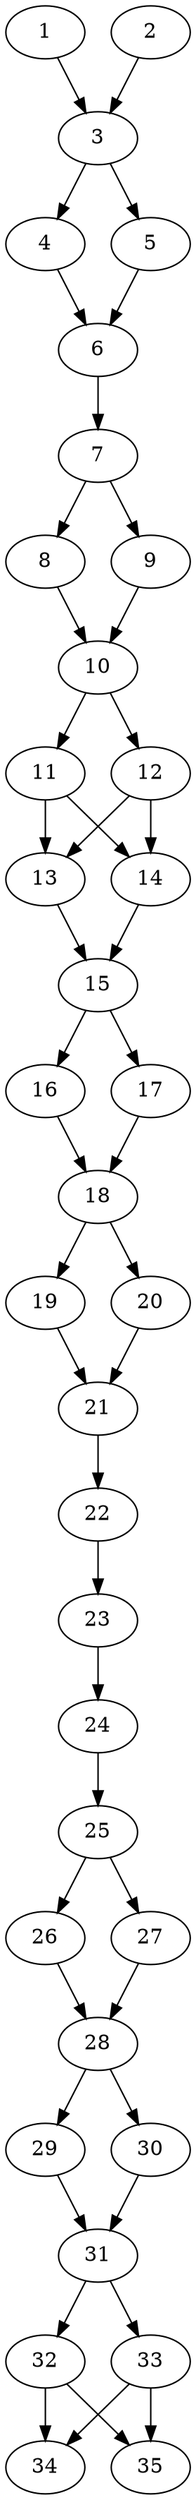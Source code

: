 // DAG automatically generated by daggen at Thu Oct  3 14:05:36 2019
// ./daggen --dot -n 35 --ccr 0.5 --fat 0.3 --regular 0.5 --density 0.9 --mindata 5242880 --maxdata 52428800 
digraph G {
  1 [size="89483264", alpha="0.01", expect_size="44741632"] 
  1 -> 3 [size ="44741632"]
  2 [size="64335872", alpha="0.09", expect_size="32167936"] 
  2 -> 3 [size ="32167936"]
  3 [size="96921600", alpha="0.10", expect_size="48460800"] 
  3 -> 4 [size ="48460800"]
  3 -> 5 [size ="48460800"]
  4 [size="50315264", alpha="0.13", expect_size="25157632"] 
  4 -> 6 [size ="25157632"]
  5 [size="48101376", alpha="0.11", expect_size="24050688"] 
  5 -> 6 [size ="24050688"]
  6 [size="35274752", alpha="0.04", expect_size="17637376"] 
  6 -> 7 [size ="17637376"]
  7 [size="58742784", alpha="0.08", expect_size="29371392"] 
  7 -> 8 [size ="29371392"]
  7 -> 9 [size ="29371392"]
  8 [size="96180224", alpha="0.12", expect_size="48090112"] 
  8 -> 10 [size ="48090112"]
  9 [size="96329728", alpha="0.20", expect_size="48164864"] 
  9 -> 10 [size ="48164864"]
  10 [size="53078016", alpha="0.16", expect_size="26539008"] 
  10 -> 11 [size ="26539008"]
  10 -> 12 [size ="26539008"]
  11 [size="36290560", alpha="0.08", expect_size="18145280"] 
  11 -> 13 [size ="18145280"]
  11 -> 14 [size ="18145280"]
  12 [size="40419328", alpha="0.09", expect_size="20209664"] 
  12 -> 13 [size ="20209664"]
  12 -> 14 [size ="20209664"]
  13 [size="83722240", alpha="0.10", expect_size="41861120"] 
  13 -> 15 [size ="41861120"]
  14 [size="37132288", alpha="0.20", expect_size="18566144"] 
  14 -> 15 [size ="18566144"]
  15 [size="99067904", alpha="0.13", expect_size="49533952"] 
  15 -> 16 [size ="49533952"]
  15 -> 17 [size ="49533952"]
  16 [size="57870336", alpha="0.14", expect_size="28935168"] 
  16 -> 18 [size ="28935168"]
  17 [size="77576192", alpha="0.07", expect_size="38788096"] 
  17 -> 18 [size ="38788096"]
  18 [size="20779008", alpha="0.03", expect_size="10389504"] 
  18 -> 19 [size ="10389504"]
  18 -> 20 [size ="10389504"]
  19 [size="79392768", alpha="0.17", expect_size="39696384"] 
  19 -> 21 [size ="39696384"]
  20 [size="77062144", alpha="0.13", expect_size="38531072"] 
  20 -> 21 [size ="38531072"]
  21 [size="58931200", alpha="0.05", expect_size="29465600"] 
  21 -> 22 [size ="29465600"]
  22 [size="95549440", alpha="0.09", expect_size="47774720"] 
  22 -> 23 [size ="47774720"]
  23 [size="44814336", alpha="0.11", expect_size="22407168"] 
  23 -> 24 [size ="22407168"]
  24 [size="94083072", alpha="0.02", expect_size="47041536"] 
  24 -> 25 [size ="47041536"]
  25 [size="92563456", alpha="0.01", expect_size="46281728"] 
  25 -> 26 [size ="46281728"]
  25 -> 27 [size ="46281728"]
  26 [size="58243072", alpha="0.04", expect_size="29121536"] 
  26 -> 28 [size ="29121536"]
  27 [size="31328256", alpha="0.19", expect_size="15664128"] 
  27 -> 28 [size ="15664128"]
  28 [size="66533376", alpha="0.11", expect_size="33266688"] 
  28 -> 29 [size ="33266688"]
  28 -> 30 [size ="33266688"]
  29 [size="78977024", alpha="0.01", expect_size="39488512"] 
  29 -> 31 [size ="39488512"]
  30 [size="63840256", alpha="0.01", expect_size="31920128"] 
  30 -> 31 [size ="31920128"]
  31 [size="28690432", alpha="0.06", expect_size="14345216"] 
  31 -> 32 [size ="14345216"]
  31 -> 33 [size ="14345216"]
  32 [size="52527104", alpha="0.17", expect_size="26263552"] 
  32 -> 34 [size ="26263552"]
  32 -> 35 [size ="26263552"]
  33 [size="94830592", alpha="0.04", expect_size="47415296"] 
  33 -> 34 [size ="47415296"]
  33 -> 35 [size ="47415296"]
  34 [size="53291008", alpha="0.16", expect_size="26645504"] 
  35 [size="62113792", alpha="0.08", expect_size="31056896"] 
}

